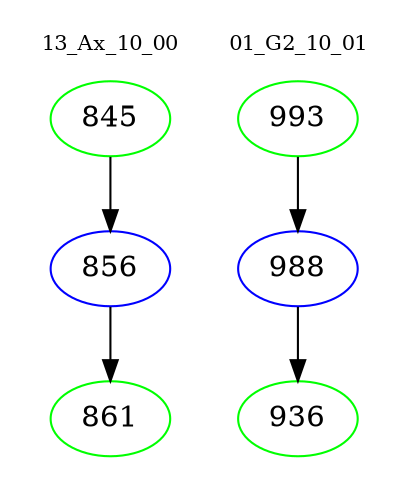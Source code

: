 digraph{
subgraph cluster_0 {
color = white
label = "13_Ax_10_00";
fontsize=10;
T0_845 [label="845", color="green"]
T0_845 -> T0_856 [color="black"]
T0_856 [label="856", color="blue"]
T0_856 -> T0_861 [color="black"]
T0_861 [label="861", color="green"]
}
subgraph cluster_1 {
color = white
label = "01_G2_10_01";
fontsize=10;
T1_993 [label="993", color="green"]
T1_993 -> T1_988 [color="black"]
T1_988 [label="988", color="blue"]
T1_988 -> T1_936 [color="black"]
T1_936 [label="936", color="green"]
}
}
